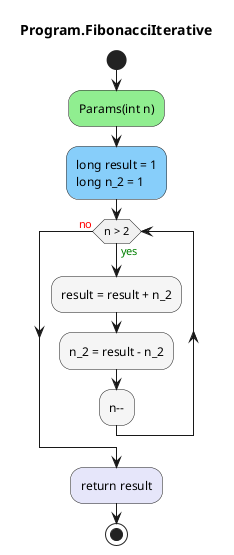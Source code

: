 @startuml Program.FibonacciIterative
title Program.FibonacciIterative
start
#LightGreen:Params(int n);
#LightSkyBlue:long result = 1\nlong n_2 = 1;
while (n > 2) is (<color:green>yes)
        #WhiteSmoke:result = result + n_2;
        #WhiteSmoke:n_2 = result - n_2;
        #WhiteSmoke:n--;
endwhile (<color:red>no)
#Lavender:return result;
stop
@enduml
